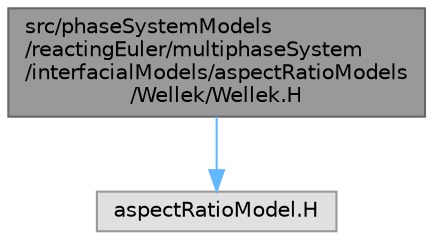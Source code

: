digraph "src/phaseSystemModels/reactingEuler/multiphaseSystem/interfacialModels/aspectRatioModels/Wellek/Wellek.H"
{
 // LATEX_PDF_SIZE
  bgcolor="transparent";
  edge [fontname=Helvetica,fontsize=10,labelfontname=Helvetica,labelfontsize=10];
  node [fontname=Helvetica,fontsize=10,shape=box,height=0.2,width=0.4];
  Node1 [id="Node000001",label="src/phaseSystemModels\l/reactingEuler/multiphaseSystem\l/interfacialModels/aspectRatioModels\l/Wellek/Wellek.H",height=0.2,width=0.4,color="gray40", fillcolor="grey60", style="filled", fontcolor="black",tooltip=" "];
  Node1 -> Node2 [id="edge1_Node000001_Node000002",color="steelblue1",style="solid",tooltip=" "];
  Node2 [id="Node000002",label="aspectRatioModel.H",height=0.2,width=0.4,color="grey60", fillcolor="#E0E0E0", style="filled",tooltip=" "];
}
